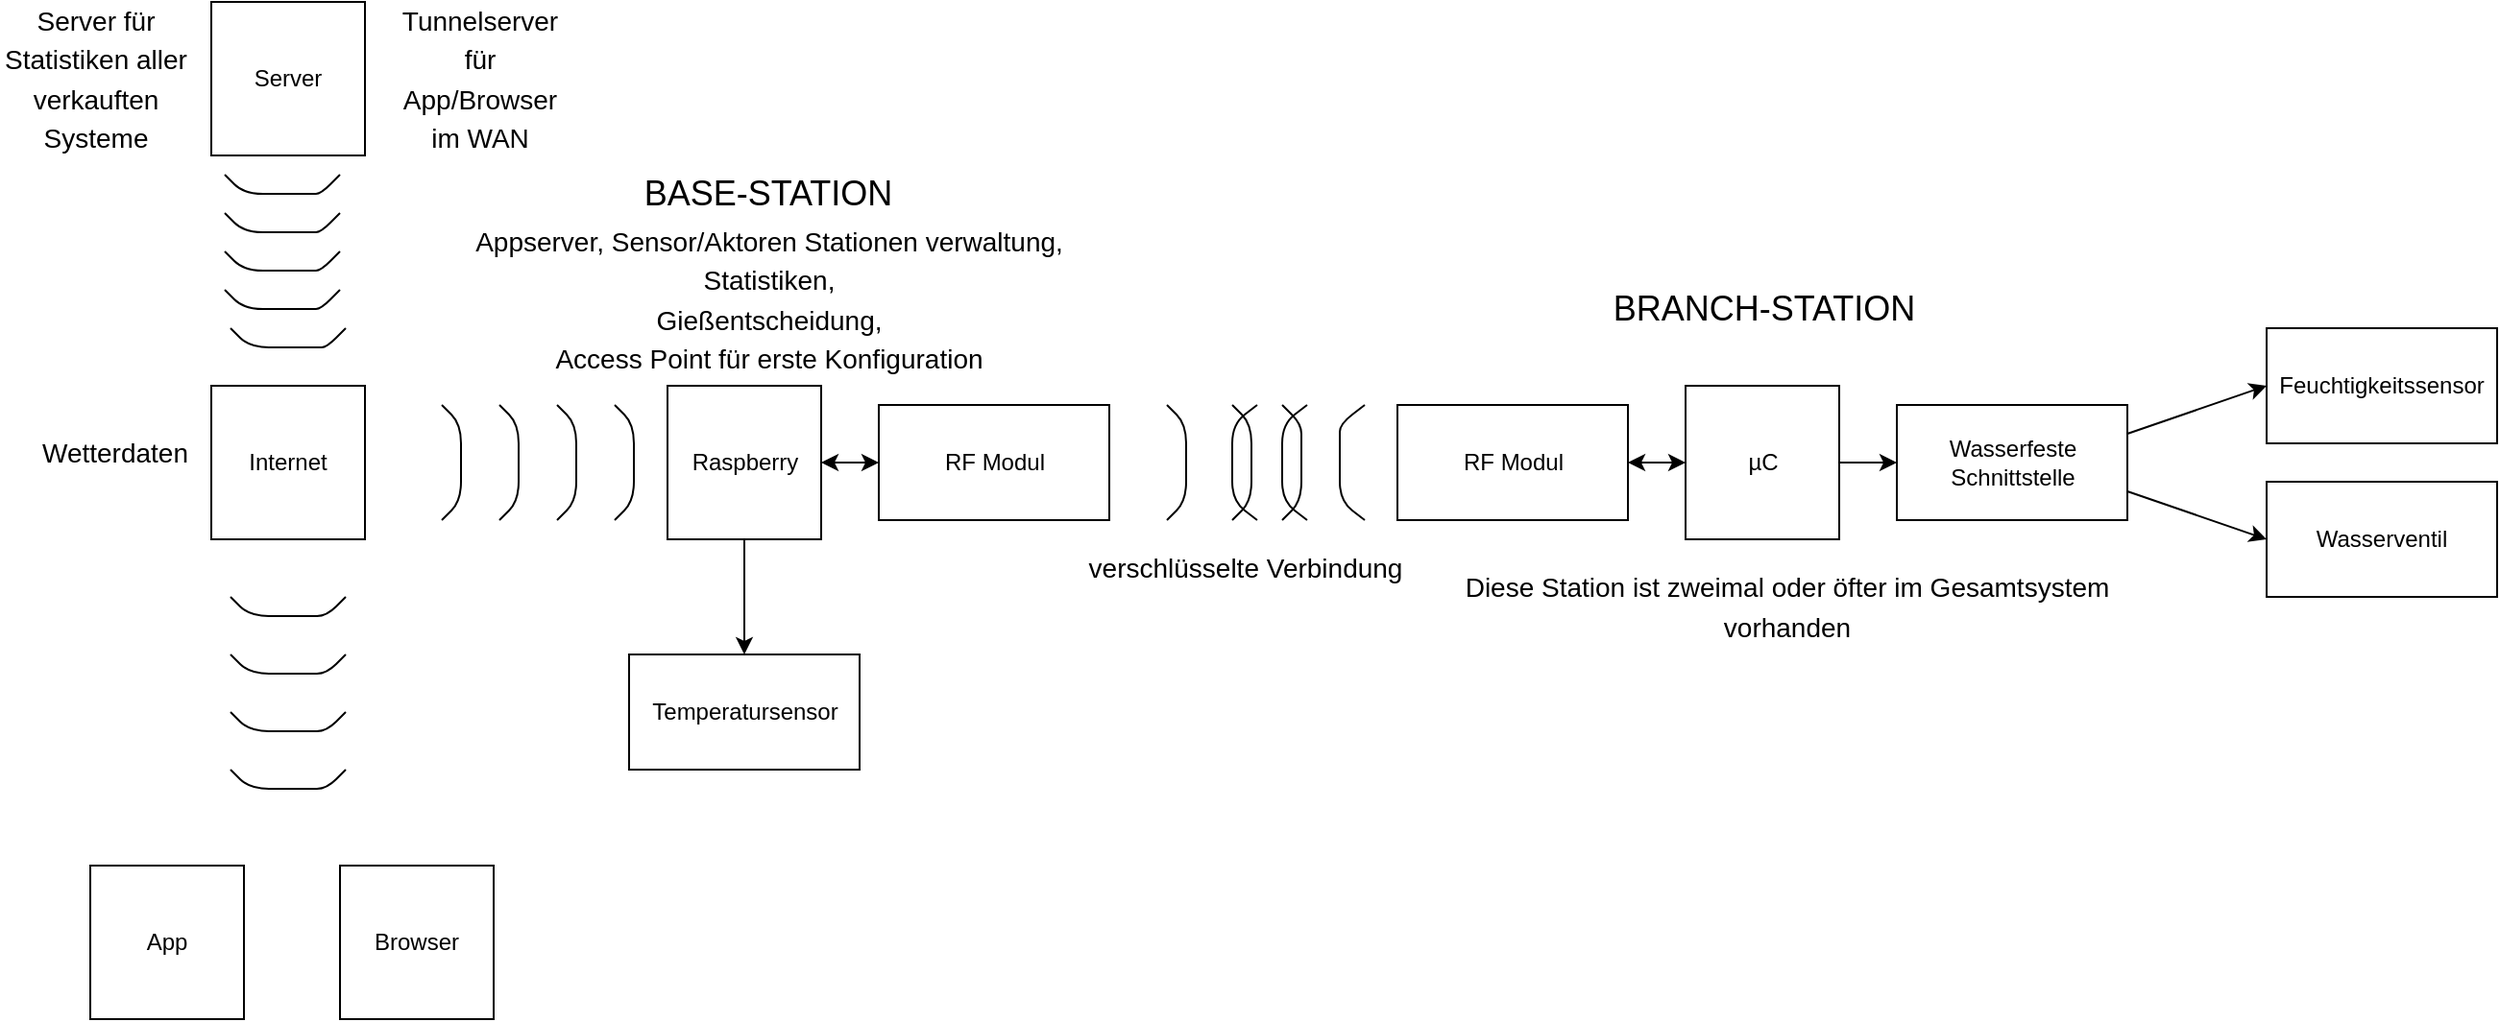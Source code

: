 <mxfile version="14.1.8" type="device"><diagram id="nXd5mDpqDqAThNTadgBW" name="Seite-1"><mxGraphModel dx="2944" dy="1031" grid="1" gridSize="10" guides="1" tooltips="1" connect="1" arrows="1" fold="1" page="1" pageScale="1" pageWidth="827" pageHeight="1169" math="0" shadow="0"><root><mxCell id="0"/><mxCell id="1" parent="0"/><mxCell id="NCbId82HQR3_85EUajxe-1" value="Raspberry" style="whiteSpace=wrap;html=1;aspect=fixed;" parent="1" vertex="1"><mxGeometry x="-132.5" y="540" width="80" height="80" as="geometry"/></mxCell><mxCell id="NCbId82HQR3_85EUajxe-3" value="RF Modul" style="rounded=0;whiteSpace=wrap;html=1;" parent="1" vertex="1"><mxGeometry x="-22.5" y="550" width="120" height="60" as="geometry"/></mxCell><mxCell id="NCbId82HQR3_85EUajxe-10" value="Internet" style="whiteSpace=wrap;html=1;aspect=fixed;" parent="1" vertex="1"><mxGeometry x="-370" y="540" width="80" height="80" as="geometry"/></mxCell><mxCell id="NCbId82HQR3_85EUajxe-11" value="App" style="whiteSpace=wrap;html=1;aspect=fixed;" parent="1" vertex="1"><mxGeometry x="-433" y="790" width="80" height="80" as="geometry"/></mxCell><mxCell id="NCbId82HQR3_85EUajxe-13" value="Browser" style="whiteSpace=wrap;html=1;aspect=fixed;" parent="1" vertex="1"><mxGeometry x="-303" y="790" width="80" height="80" as="geometry"/></mxCell><mxCell id="NCbId82HQR3_85EUajxe-16" value="&lt;font style=&quot;font-size: 14px&quot;&gt;Server für Statistiken aller verkauften Systeme&lt;br&gt;&lt;/font&gt;" style="text;html=1;strokeColor=none;fillColor=none;align=center;verticalAlign=middle;whiteSpace=wrap;rounded=0;fontSize=17;" parent="1" vertex="1"><mxGeometry x="-480" y="365" width="100" height="30" as="geometry"/></mxCell><mxCell id="NCbId82HQR3_85EUajxe-18" value="" style="endArrow=none;html=1;" parent="1" edge="1"><mxGeometry width="50" height="50" relative="1" as="geometry"><mxPoint x="-250" y="610" as="sourcePoint"/><mxPoint x="-250" y="550" as="targetPoint"/><Array as="points"><mxPoint x="-240" y="600"/><mxPoint x="-240" y="560"/></Array></mxGeometry></mxCell><mxCell id="NCbId82HQR3_85EUajxe-19" value="" style="endArrow=none;html=1;" parent="1" edge="1"><mxGeometry width="50" height="50" relative="1" as="geometry"><mxPoint x="-220" y="610" as="sourcePoint"/><mxPoint x="-220" y="550" as="targetPoint"/><Array as="points"><mxPoint x="-210" y="600"/><mxPoint x="-210" y="560"/></Array></mxGeometry></mxCell><mxCell id="NCbId82HQR3_85EUajxe-20" value="" style="endArrow=none;html=1;" parent="1" edge="1"><mxGeometry width="50" height="50" relative="1" as="geometry"><mxPoint x="-190" y="610" as="sourcePoint"/><mxPoint x="-190" y="550" as="targetPoint"/><Array as="points"><mxPoint x="-180" y="600"/><mxPoint x="-180" y="560"/></Array></mxGeometry></mxCell><mxCell id="NCbId82HQR3_85EUajxe-21" value="" style="endArrow=none;html=1;" parent="1" edge="1"><mxGeometry width="50" height="50" relative="1" as="geometry"><mxPoint x="-160" y="610" as="sourcePoint"/><mxPoint x="-160" y="550" as="targetPoint"/><Array as="points"><mxPoint x="-150" y="600"/><mxPoint x="-150" y="560"/></Array></mxGeometry></mxCell><mxCell id="NCbId82HQR3_85EUajxe-24" value="" style="endArrow=classic;startArrow=classic;html=1;exitX=1;exitY=0.5;exitDx=0;exitDy=0;" parent="1" source="NCbId82HQR3_85EUajxe-1" edge="1"><mxGeometry width="50" height="50" relative="1" as="geometry"><mxPoint x="117.5" y="650" as="sourcePoint"/><mxPoint x="-22.5" y="580" as="targetPoint"/></mxGeometry></mxCell><mxCell id="NCbId82HQR3_85EUajxe-42" value="" style="endArrow=none;html=1;" parent="1" edge="1"><mxGeometry width="50" height="50" relative="1" as="geometry"><mxPoint x="-360" y="650" as="sourcePoint"/><mxPoint x="-300" y="650" as="targetPoint"/><Array as="points"><mxPoint x="-350" y="660"/><mxPoint x="-330" y="660"/><mxPoint x="-310" y="660"/></Array></mxGeometry></mxCell><mxCell id="NCbId82HQR3_85EUajxe-43" value="" style="endArrow=none;html=1;" parent="1" edge="1"><mxGeometry width="50" height="50" relative="1" as="geometry"><mxPoint x="-360" y="680" as="sourcePoint"/><mxPoint x="-300" y="680" as="targetPoint"/><Array as="points"><mxPoint x="-350" y="690"/><mxPoint x="-330" y="690"/><mxPoint x="-310" y="690"/></Array></mxGeometry></mxCell><mxCell id="NCbId82HQR3_85EUajxe-45" value="" style="endArrow=none;html=1;" parent="1" edge="1"><mxGeometry width="50" height="50" relative="1" as="geometry"><mxPoint x="-360" y="710" as="sourcePoint"/><mxPoint x="-300" y="710" as="targetPoint"/><Array as="points"><mxPoint x="-350" y="720"/><mxPoint x="-330" y="720"/><mxPoint x="-310" y="720"/></Array></mxGeometry></mxCell><mxCell id="NCbId82HQR3_85EUajxe-46" value="" style="endArrow=none;html=1;" parent="1" edge="1"><mxGeometry width="50" height="50" relative="1" as="geometry"><mxPoint x="-360" y="740" as="sourcePoint"/><mxPoint x="-300" y="740" as="targetPoint"/><Array as="points"><mxPoint x="-350" y="750"/><mxPoint x="-330" y="750"/><mxPoint x="-310" y="750"/></Array></mxGeometry></mxCell><mxCell id="NCbId82HQR3_85EUajxe-47" value="" style="endArrow=none;html=1;" parent="1" edge="1"><mxGeometry width="50" height="50" relative="1" as="geometry"><mxPoint x="127.5" y="610" as="sourcePoint"/><mxPoint x="127.5" y="550" as="targetPoint"/><Array as="points"><mxPoint x="137.5" y="600"/><mxPoint x="137.5" y="560"/></Array></mxGeometry></mxCell><mxCell id="NCbId82HQR3_85EUajxe-48" value="" style="endArrow=none;html=1;" parent="1" edge="1"><mxGeometry width="50" height="50" relative="1" as="geometry"><mxPoint x="161.5" y="610" as="sourcePoint"/><mxPoint x="161.5" y="550" as="targetPoint"/><Array as="points"><mxPoint x="171.5" y="600"/><mxPoint x="171.5" y="560"/></Array></mxGeometry></mxCell><mxCell id="NCbId82HQR3_85EUajxe-49" value="" style="endArrow=none;html=1;" parent="1" edge="1"><mxGeometry width="50" height="50" relative="1" as="geometry"><mxPoint x="187.5" y="610" as="sourcePoint"/><mxPoint x="187.5" y="550" as="targetPoint"/><Array as="points"><mxPoint x="197.5" y="600"/><mxPoint x="197.5" y="580"/><mxPoint x="197.5" y="560"/></Array></mxGeometry></mxCell><mxCell id="NCbId82HQR3_85EUajxe-51" value="RF Modul" style="rounded=0;whiteSpace=wrap;html=1;" parent="1" vertex="1"><mxGeometry x="247.5" y="550" width="120" height="60" as="geometry"/></mxCell><mxCell id="NCbId82HQR3_85EUajxe-52" value="&lt;font style=&quot;font-size: 18px&quot;&gt;BASE-STATION&lt;/font&gt;" style="text;html=1;strokeColor=none;fillColor=none;align=center;verticalAlign=middle;whiteSpace=wrap;rounded=0;" parent="1" vertex="1"><mxGeometry x="-180" y="430" width="200" height="20" as="geometry"/></mxCell><mxCell id="XbtBLa1Coj9bgrIhp1u4-3" value="" style="edgeStyle=orthogonalEdgeStyle;rounded=0;orthogonalLoop=1;jettySize=auto;html=1;" parent="1" source="NCbId82HQR3_85EUajxe-54" target="XbtBLa1Coj9bgrIhp1u4-2" edge="1"><mxGeometry relative="1" as="geometry"/></mxCell><mxCell id="NCbId82HQR3_85EUajxe-54" value="µC" style="whiteSpace=wrap;html=1;aspect=fixed;" parent="1" vertex="1"><mxGeometry x="397.5" y="540" width="80" height="80" as="geometry"/></mxCell><mxCell id="NCbId82HQR3_85EUajxe-57" value="" style="endArrow=classic;startArrow=classic;html=1;exitX=1;exitY=0.5;exitDx=0;exitDy=0;" parent="1" source="NCbId82HQR3_85EUajxe-51" edge="1"><mxGeometry width="50" height="50" relative="1" as="geometry"><mxPoint x="167.5" y="660" as="sourcePoint"/><mxPoint x="397.5" y="580" as="targetPoint"/></mxGeometry></mxCell><mxCell id="0BHW11SroKrRSVSjrT4o-15" value="Feuchtigkeitssensor" style="rounded=0;whiteSpace=wrap;html=1;" parent="1" vertex="1"><mxGeometry x="700" y="510" width="120" height="60" as="geometry"/></mxCell><mxCell id="XbtBLa1Coj9bgrIhp1u4-2" value="Wasserfeste Schnittstelle" style="whiteSpace=wrap;html=1;" parent="1" vertex="1"><mxGeometry x="507.5" y="550" width="120" height="60" as="geometry"/></mxCell><mxCell id="XbtBLa1Coj9bgrIhp1u4-4" value="&lt;font style=&quot;font-size: 18px&quot;&gt;BRANCH-STATION&lt;/font&gt;" style="text;html=1;align=center;verticalAlign=middle;resizable=0;points=[];autosize=1;" parent="1" vertex="1"><mxGeometry x="352.5" y="490" width="170" height="20" as="geometry"/></mxCell><mxCell id="XbtBLa1Coj9bgrIhp1u4-8" value="" style="endArrow=classic;html=1;exitX=1;exitY=0.25;exitDx=0;exitDy=0;entryX=0;entryY=0.5;entryDx=0;entryDy=0;" parent="1" source="XbtBLa1Coj9bgrIhp1u4-2" target="0BHW11SroKrRSVSjrT4o-15" edge="1"><mxGeometry width="50" height="50" relative="1" as="geometry"><mxPoint x="647.5" y="570" as="sourcePoint"/><mxPoint x="697.5" y="520" as="targetPoint"/></mxGeometry></mxCell><mxCell id="XbtBLa1Coj9bgrIhp1u4-9" value="&lt;font style=&quot;font-size: 14px&quot;&gt;Appserver, Sensor/Aktoren Stationen verwaltung,&lt;br&gt;Statistiken,&lt;br&gt;Gießentscheidung,&lt;br&gt;Access Point für erste Konfiguration&lt;br&gt;&lt;/font&gt;" style="text;html=1;strokeColor=none;fillColor=none;align=center;verticalAlign=middle;whiteSpace=wrap;rounded=0;fontSize=17;" parent="1" vertex="1"><mxGeometry x="-257.5" y="480" width="355" height="30" as="geometry"/></mxCell><mxCell id="XbtBLa1Coj9bgrIhp1u4-16" value="" style="endArrow=none;html=1;" parent="1" edge="1"><mxGeometry width="50" height="50" relative="1" as="geometry"><mxPoint x="200.5" y="610" as="sourcePoint"/><mxPoint x="200.5" y="550" as="targetPoint"/><Array as="points"><mxPoint x="187.5" y="600"/><mxPoint x="187.5" y="560"/></Array></mxGeometry></mxCell><mxCell id="XbtBLa1Coj9bgrIhp1u4-17" value="" style="endArrow=none;html=1;" parent="1" edge="1"><mxGeometry width="50" height="50" relative="1" as="geometry"><mxPoint x="230.5" y="610" as="sourcePoint"/><mxPoint x="230.5" y="550" as="targetPoint"/><Array as="points"><mxPoint x="217.5" y="600"/><mxPoint x="217.5" y="576"/><mxPoint x="217.5" y="560"/></Array></mxGeometry></mxCell><mxCell id="XbtBLa1Coj9bgrIhp1u4-18" value="" style="endArrow=none;html=1;" parent="1" edge="1"><mxGeometry width="50" height="50" relative="1" as="geometry"><mxPoint x="174.5" y="610" as="sourcePoint"/><mxPoint x="174.5" y="550" as="targetPoint"/><Array as="points"><mxPoint x="161.5" y="600"/><mxPoint x="161.5" y="560"/></Array></mxGeometry></mxCell><mxCell id="z2BHFFj9ai1Mh1Mi3xWt-1" value="&lt;span style=&quot;font-size: 14px&quot;&gt;verschlüsselte Verbindung&lt;/span&gt;" style="text;html=1;strokeColor=none;fillColor=none;align=center;verticalAlign=middle;whiteSpace=wrap;rounded=0;fontSize=17;" parent="1" vertex="1"><mxGeometry x="67.5" y="620" width="201" height="30" as="geometry"/></mxCell><mxCell id="z2BHFFj9ai1Mh1Mi3xWt-2" value="&lt;span style=&quot;font-size: 14px&quot;&gt;Diese Station ist zweimal oder öfter im Gesamtsystem vorhanden&lt;/span&gt;" style="text;html=1;strokeColor=none;fillColor=none;align=center;verticalAlign=middle;whiteSpace=wrap;rounded=0;fontSize=17;" parent="1" vertex="1"><mxGeometry x="272.5" y="640" width="355" height="30" as="geometry"/></mxCell><mxCell id="SHo4XUEXJB7sYNDGd-_K-3" value="Server" style="whiteSpace=wrap;html=1;aspect=fixed;" parent="1" vertex="1"><mxGeometry x="-370" y="340" width="80" height="80" as="geometry"/></mxCell><mxCell id="SHo4XUEXJB7sYNDGd-_K-4" value="" style="endArrow=none;html=1;" parent="1" edge="1"><mxGeometry width="50" height="50" relative="1" as="geometry"><mxPoint x="-363.0" y="430" as="sourcePoint"/><mxPoint x="-303.0" y="430" as="targetPoint"/><Array as="points"><mxPoint x="-353" y="440"/><mxPoint x="-333" y="440"/><mxPoint x="-323" y="440"/><mxPoint x="-313" y="440"/></Array></mxGeometry></mxCell><mxCell id="SHo4XUEXJB7sYNDGd-_K-5" value="" style="endArrow=none;html=1;" parent="1" edge="1"><mxGeometry width="50" height="50" relative="1" as="geometry"><mxPoint x="-363" y="450" as="sourcePoint"/><mxPoint x="-303" y="450" as="targetPoint"/><Array as="points"><mxPoint x="-353" y="460"/><mxPoint x="-333" y="460"/><mxPoint x="-323" y="460"/><mxPoint x="-313" y="460"/></Array></mxGeometry></mxCell><mxCell id="SHo4XUEXJB7sYNDGd-_K-6" value="" style="endArrow=none;html=1;" parent="1" edge="1"><mxGeometry width="50" height="50" relative="1" as="geometry"><mxPoint x="-363" y="470" as="sourcePoint"/><mxPoint x="-303" y="470" as="targetPoint"/><Array as="points"><mxPoint x="-353" y="480"/><mxPoint x="-333" y="480"/><mxPoint x="-323" y="480"/><mxPoint x="-313" y="480"/></Array></mxGeometry></mxCell><mxCell id="SHo4XUEXJB7sYNDGd-_K-7" value="" style="endArrow=none;html=1;" parent="1" edge="1"><mxGeometry width="50" height="50" relative="1" as="geometry"><mxPoint x="-363" y="490" as="sourcePoint"/><mxPoint x="-303" y="490" as="targetPoint"/><Array as="points"><mxPoint x="-353" y="500"/><mxPoint x="-333" y="500"/><mxPoint x="-323" y="500"/><mxPoint x="-313" y="500"/></Array></mxGeometry></mxCell><mxCell id="SHo4XUEXJB7sYNDGd-_K-8" value="" style="endArrow=none;html=1;" parent="1" edge="1"><mxGeometry width="50" height="50" relative="1" as="geometry"><mxPoint x="-360" y="510" as="sourcePoint"/><mxPoint x="-300" y="510" as="targetPoint"/><Array as="points"><mxPoint x="-350" y="520"/><mxPoint x="-330" y="520"/><mxPoint x="-320" y="520"/><mxPoint x="-310" y="520"/></Array></mxGeometry></mxCell><mxCell id="SHo4XUEXJB7sYNDGd-_K-9" value="&lt;font style=&quot;font-size: 14px&quot;&gt;Wetterdaten&lt;br&gt;&lt;/font&gt;" style="text;html=1;strokeColor=none;fillColor=none;align=center;verticalAlign=middle;whiteSpace=wrap;rounded=0;fontSize=17;" parent="1" vertex="1"><mxGeometry x="-470" y="560" width="100" height="30" as="geometry"/></mxCell><mxCell id="SHo4XUEXJB7sYNDGd-_K-10" value="&lt;font style=&quot;font-size: 14px&quot;&gt;Tunnelserver für App/Browser im WAN&lt;br&gt;&lt;/font&gt;" style="text;html=1;strokeColor=none;fillColor=none;align=center;verticalAlign=middle;whiteSpace=wrap;rounded=0;fontSize=17;" parent="1" vertex="1"><mxGeometry x="-280" y="365" width="100" height="30" as="geometry"/></mxCell><mxCell id="wHK8-yIRelCuXJZKmyxP-1" value="Temperatursensor" style="rounded=0;whiteSpace=wrap;html=1;" parent="1" vertex="1"><mxGeometry x="-152.5" y="680" width="120" height="60" as="geometry"/></mxCell><mxCell id="wHK8-yIRelCuXJZKmyxP-2" value="" style="endArrow=classic;html=1;fontSize=17;exitX=0.5;exitY=1;exitDx=0;exitDy=0;entryX=0.5;entryY=0;entryDx=0;entryDy=0;" parent="1" source="NCbId82HQR3_85EUajxe-1" target="wHK8-yIRelCuXJZKmyxP-1" edge="1"><mxGeometry width="50" height="50" relative="1" as="geometry"><mxPoint x="627.5" y="595" as="sourcePoint"/><mxPoint x="770" y="610" as="targetPoint"/><Array as="points"/></mxGeometry></mxCell><mxCell id="wHK8-yIRelCuXJZKmyxP-3" value="Wasserventil" style="rounded=0;whiteSpace=wrap;html=1;" parent="1" vertex="1"><mxGeometry x="700" y="590" width="120" height="60" as="geometry"/></mxCell><mxCell id="wHK8-yIRelCuXJZKmyxP-4" value="" style="endArrow=classic;html=1;exitX=1;exitY=0.25;exitDx=0;exitDy=0;entryX=0;entryY=0.5;entryDx=0;entryDy=0;" parent="1" target="wHK8-yIRelCuXJZKmyxP-3" edge="1"><mxGeometry width="50" height="50" relative="1" as="geometry"><mxPoint x="627.5" y="595" as="sourcePoint"/><mxPoint x="700" y="570" as="targetPoint"/></mxGeometry></mxCell></root></mxGraphModel></diagram></mxfile>